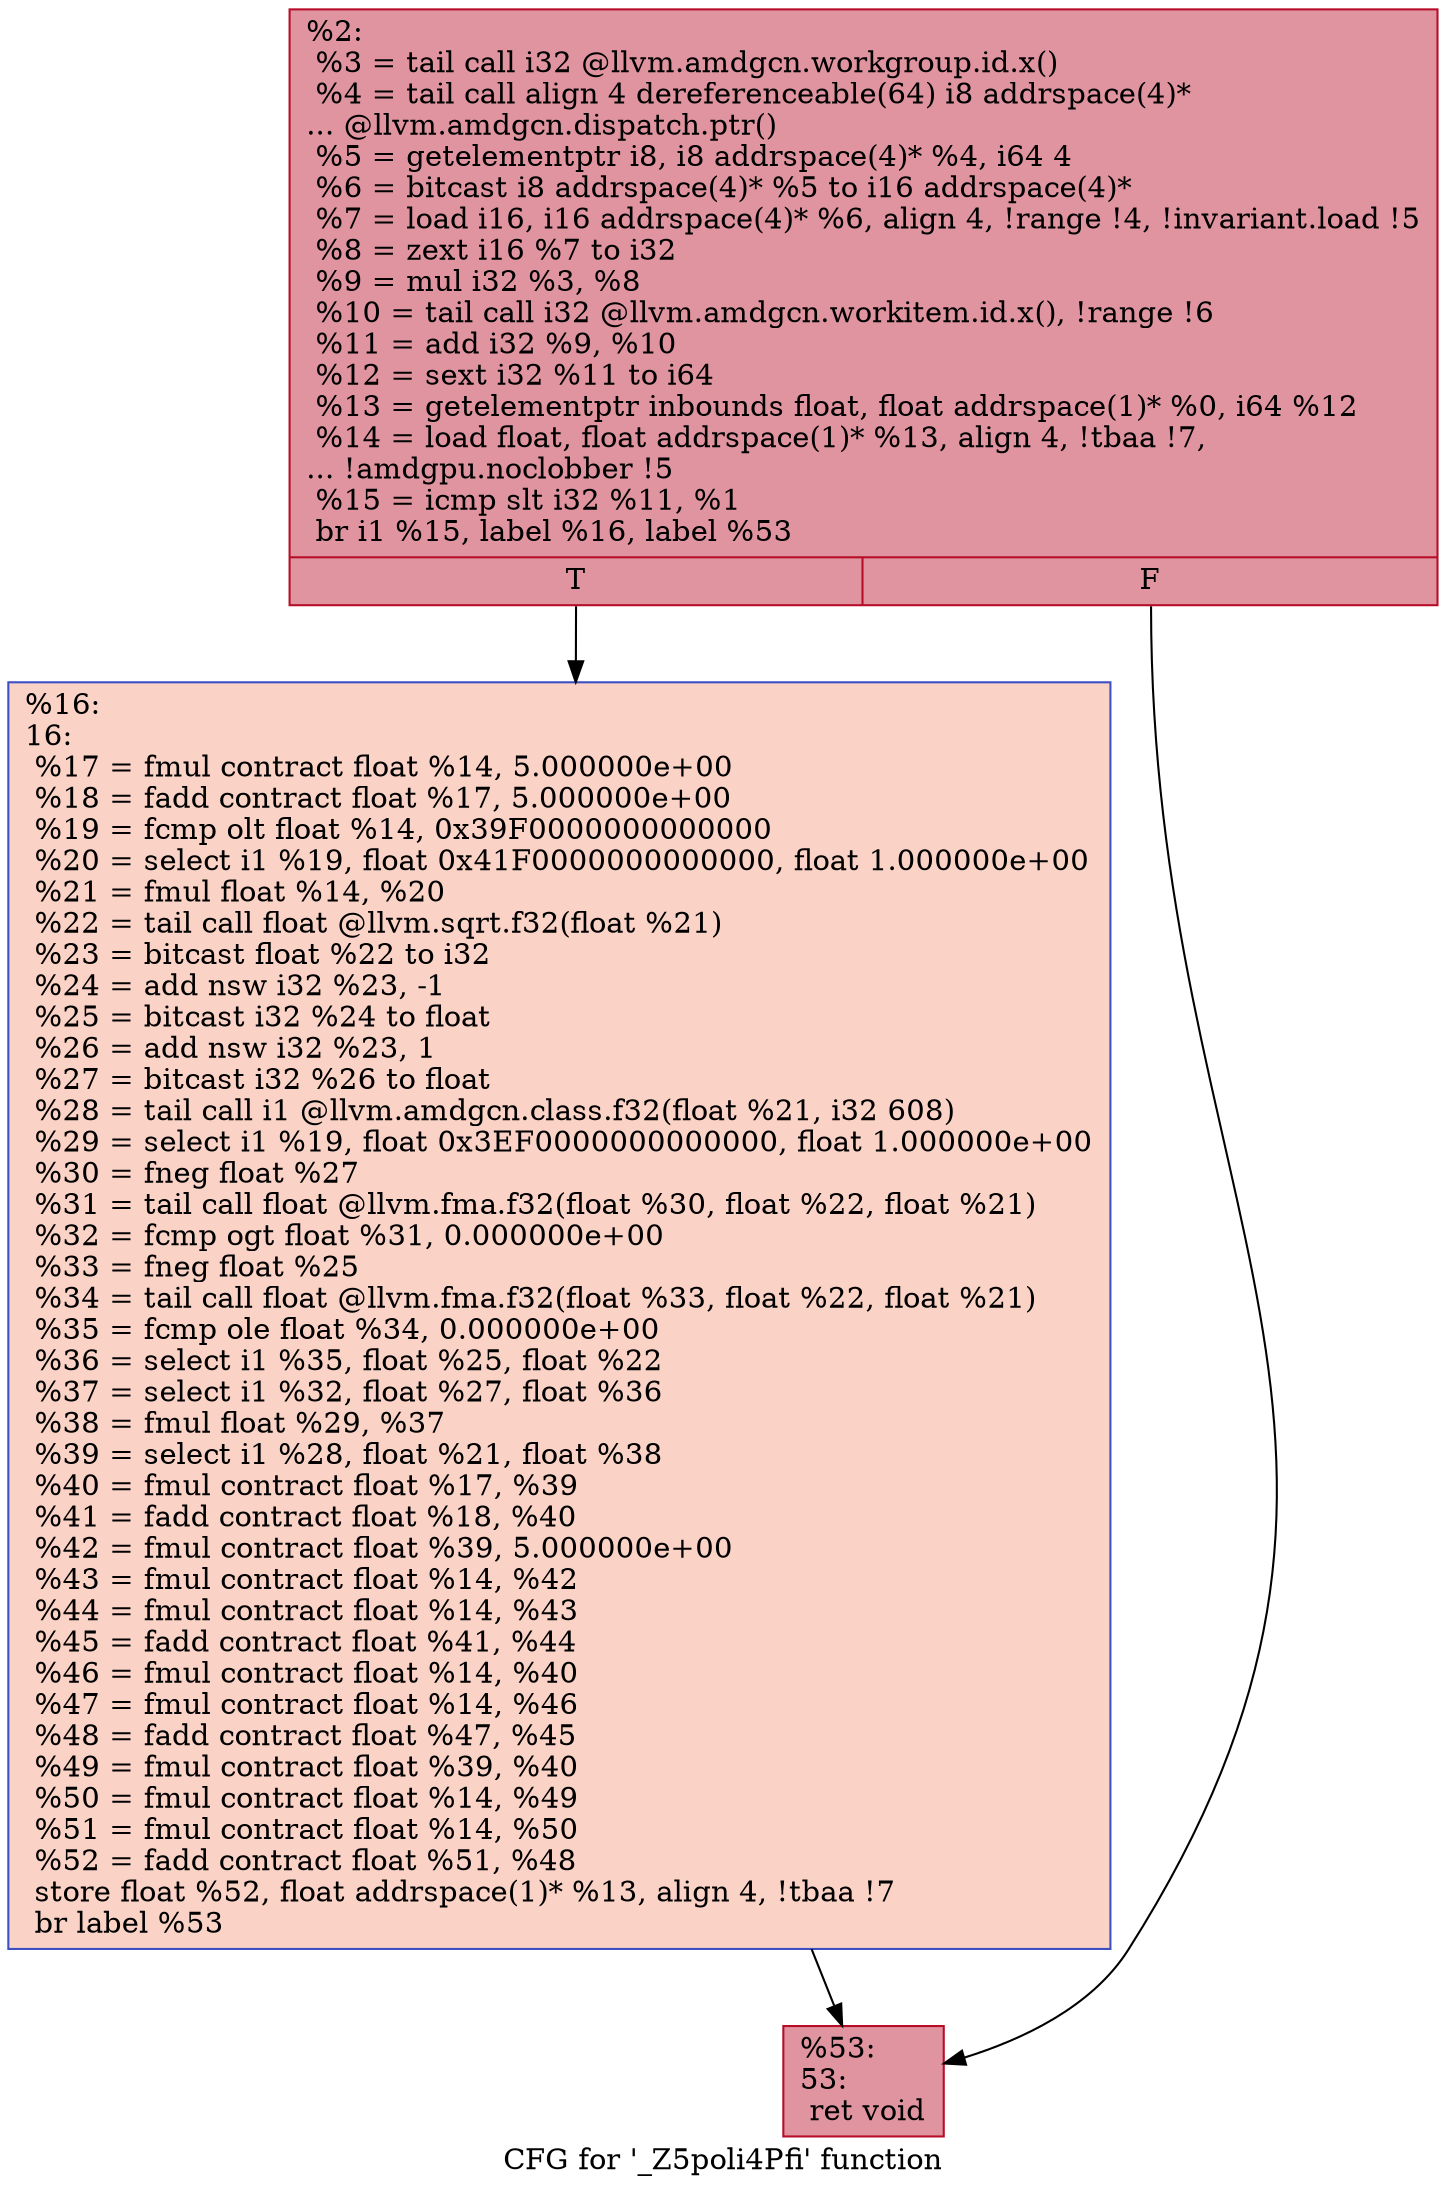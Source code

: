 digraph "CFG for '_Z5poli4Pfi' function" {
	label="CFG for '_Z5poli4Pfi' function";

	Node0x60c4650 [shape=record,color="#b70d28ff", style=filled, fillcolor="#b70d2870",label="{%2:\l  %3 = tail call i32 @llvm.amdgcn.workgroup.id.x()\l  %4 = tail call align 4 dereferenceable(64) i8 addrspace(4)*\l... @llvm.amdgcn.dispatch.ptr()\l  %5 = getelementptr i8, i8 addrspace(4)* %4, i64 4\l  %6 = bitcast i8 addrspace(4)* %5 to i16 addrspace(4)*\l  %7 = load i16, i16 addrspace(4)* %6, align 4, !range !4, !invariant.load !5\l  %8 = zext i16 %7 to i32\l  %9 = mul i32 %3, %8\l  %10 = tail call i32 @llvm.amdgcn.workitem.id.x(), !range !6\l  %11 = add i32 %9, %10\l  %12 = sext i32 %11 to i64\l  %13 = getelementptr inbounds float, float addrspace(1)* %0, i64 %12\l  %14 = load float, float addrspace(1)* %13, align 4, !tbaa !7,\l... !amdgpu.noclobber !5\l  %15 = icmp slt i32 %11, %1\l  br i1 %15, label %16, label %53\l|{<s0>T|<s1>F}}"];
	Node0x60c4650:s0 -> Node0x60c6ee0;
	Node0x60c4650:s1 -> Node0x60c6f70;
	Node0x60c6ee0 [shape=record,color="#3d50c3ff", style=filled, fillcolor="#f59c7d70",label="{%16:\l16:                                               \l  %17 = fmul contract float %14, 5.000000e+00\l  %18 = fadd contract float %17, 5.000000e+00\l  %19 = fcmp olt float %14, 0x39F0000000000000\l  %20 = select i1 %19, float 0x41F0000000000000, float 1.000000e+00\l  %21 = fmul float %14, %20\l  %22 = tail call float @llvm.sqrt.f32(float %21)\l  %23 = bitcast float %22 to i32\l  %24 = add nsw i32 %23, -1\l  %25 = bitcast i32 %24 to float\l  %26 = add nsw i32 %23, 1\l  %27 = bitcast i32 %26 to float\l  %28 = tail call i1 @llvm.amdgcn.class.f32(float %21, i32 608)\l  %29 = select i1 %19, float 0x3EF0000000000000, float 1.000000e+00\l  %30 = fneg float %27\l  %31 = tail call float @llvm.fma.f32(float %30, float %22, float %21)\l  %32 = fcmp ogt float %31, 0.000000e+00\l  %33 = fneg float %25\l  %34 = tail call float @llvm.fma.f32(float %33, float %22, float %21)\l  %35 = fcmp ole float %34, 0.000000e+00\l  %36 = select i1 %35, float %25, float %22\l  %37 = select i1 %32, float %27, float %36\l  %38 = fmul float %29, %37\l  %39 = select i1 %28, float %21, float %38\l  %40 = fmul contract float %17, %39\l  %41 = fadd contract float %18, %40\l  %42 = fmul contract float %39, 5.000000e+00\l  %43 = fmul contract float %14, %42\l  %44 = fmul contract float %14, %43\l  %45 = fadd contract float %41, %44\l  %46 = fmul contract float %14, %40\l  %47 = fmul contract float %14, %46\l  %48 = fadd contract float %47, %45\l  %49 = fmul contract float %39, %40\l  %50 = fmul contract float %14, %49\l  %51 = fmul contract float %14, %50\l  %52 = fadd contract float %51, %48\l  store float %52, float addrspace(1)* %13, align 4, !tbaa !7\l  br label %53\l}"];
	Node0x60c6ee0 -> Node0x60c6f70;
	Node0x60c6f70 [shape=record,color="#b70d28ff", style=filled, fillcolor="#b70d2870",label="{%53:\l53:                                               \l  ret void\l}"];
}
